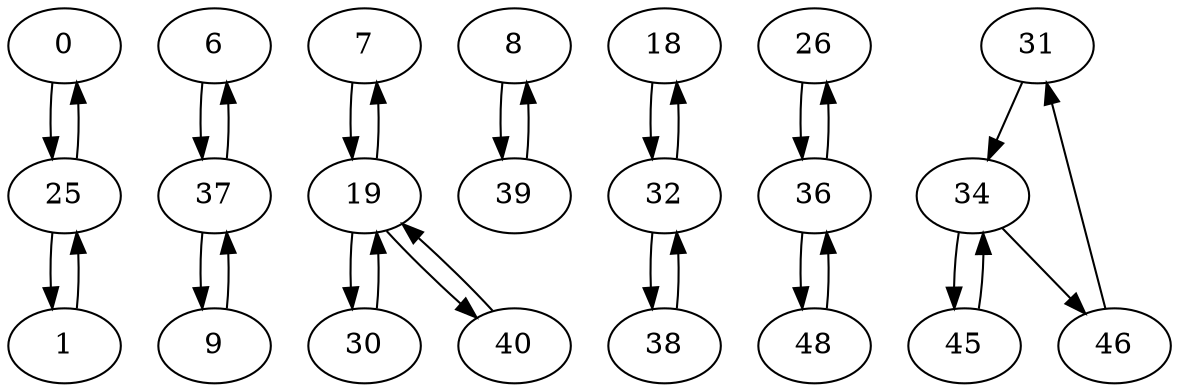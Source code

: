digraph G {
  0 -> 25;
  1 -> 25;
  6 -> 37;
  7 -> 19;
  8 -> 39;
  9 -> 37;
  18 -> 32;
  19 -> 7;
  19 -> 30;
  19 -> 40;
  25 -> 0;
  25 -> 1;
  26 -> 36;
  30 -> 19;
  31 -> 34;
  32 -> 18;
  32 -> 38;
  34 -> 45;
  34 -> 46;
  36 -> 26;
  36 -> 48;
  37 -> 6;
  37 -> 9;
  38 -> 32;
  39 -> 8;
  40 -> 19;
  45 -> 34;
  46 -> 31;
  48 -> 36;
}